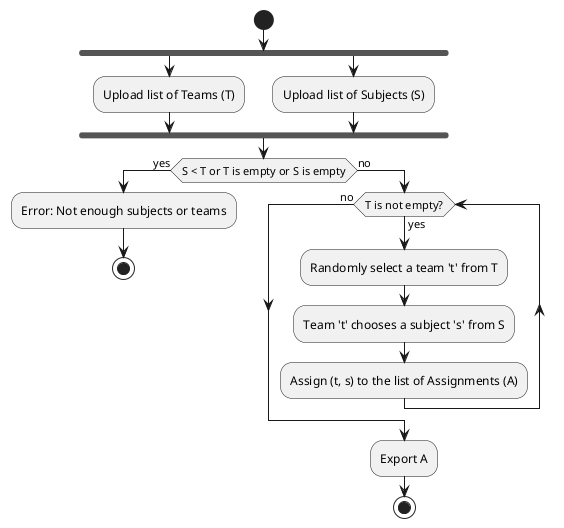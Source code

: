 @startuml
start

fork
:Upload list of Teams (T);
fork again
:Upload list of Subjects (S);
end fork

if (S < T or T is empty or S is empty) then (yes)
    :Error: Not enough subjects or teams;
    stop
else (no)
    while (T is not empty?) is (yes)
        :Randomly select a team 't' from T;
        :Team 't' chooses a subject 's' from S;
        :Assign (t, s) to the list of Assignments (A);
    endwhile (no)
    :Export A;
    stop
endif

@enduml